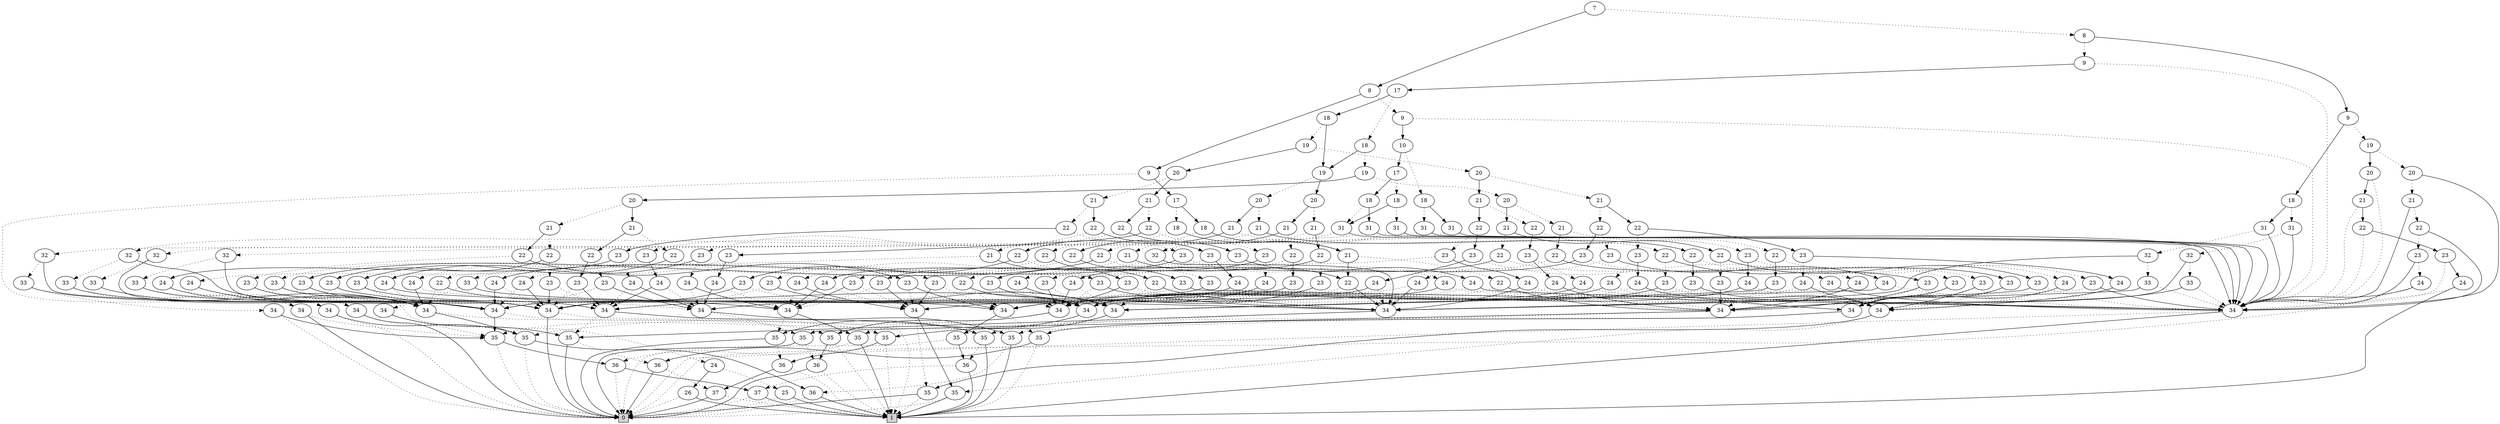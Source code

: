 digraph G {
0 [shape=box, label="0", style=filled, shape=box, height=0.3, width=0.3];
1 [shape=box, label="1", style=filled, shape=box, height=0.3, width=0.3];
7425 [label="7"];
7425 -> 7410 [style=dotted];
7425 -> 7424 [style=filled];
7410 [label="8"];
7410 -> 7395 [style=dotted];
7410 -> 7409 [style=filled];
7395 [label="9"];
7395 -> 70 [style=dotted];
7395 -> 6902 [style=filled];
70 [label="34"];
70 -> 0 [style=dotted];
70 -> 1 [style=filled];
6902 [label="17"];
6902 -> 6899 [style=dotted];
6902 -> 6901 [style=filled];
6899 [label="18"];
6899 -> 6897 [style=dotted];
6899 -> 6898 [style=filled];
6897 [label="19"];
6897 -> 6798 [style=dotted];
6897 -> 6782 [style=filled];
6798 [label="20"];
6798 -> 6790 [style=dotted];
6798 -> 6797 [style=filled];
6790 [label="21"];
6790 -> 6785 [style=dotted];
6790 -> 6789 [style=filled];
6785 [label="22"];
6785 -> 6783 [style=dotted];
6785 -> 6784 [style=filled];
6783 [label="23"];
6783 -> 6273 [style=dotted];
6783 -> 70 [style=filled];
6273 [label="34"];
6273 -> 1264 [style=dotted];
6273 -> 1261 [style=filled];
1264 [label="35"];
1264 -> 1258 [style=dotted];
1264 -> 1 [style=filled];
1258 [label="36"];
1258 -> 76 [style=dotted];
1258 -> 1 [style=filled];
76 [label="37"];
76 -> 0 [style=dotted];
76 -> 1 [style=filled];
1261 [label="35"];
1261 -> 1256 [style=dotted];
1261 -> 0 [style=filled];
1256 [label="36"];
1256 -> 77 [style=dotted];
1256 -> 0 [style=filled];
77 [label="37"];
77 -> 1 [style=dotted];
77 -> 0 [style=filled];
6784 [label="23"];
6784 -> 6412 [style=dotted];
6784 -> 6263 [style=filled];
6412 [label="34"];
6412 -> 1263 [style=dotted];
6412 -> 1260 [style=filled];
1263 [label="35"];
1263 -> 74 [style=dotted];
1263 -> 1 [style=filled];
74 [label="36"];
74 -> 0 [style=dotted];
74 -> 1 [style=filled];
1260 [label="35"];
1260 -> 75 [style=dotted];
1260 -> 0 [style=filled];
75 [label="36"];
75 -> 1 [style=dotted];
75 -> 0 [style=filled];
6263 [label="34"];
6263 -> 1318 [style=dotted];
6263 -> 1341 [style=filled];
1318 [label="35"];
1318 -> 0 [style=dotted];
1318 -> 1317 [style=filled];
1317 [label="36"];
1317 -> 0 [style=dotted];
1317 -> 76 [style=filled];
1341 [label="35"];
1341 -> 1 [style=dotted];
1341 -> 1340 [style=filled];
1340 [label="36"];
1340 -> 1 [style=dotted];
1340 -> 77 [style=filled];
6789 [label="22"];
6789 -> 6786 [style=dotted];
6789 -> 6788 [style=filled];
6786 [label="23"];
6786 -> 6407 [style=dotted];
6786 -> 6264 [style=filled];
6407 [label="34"];
6407 -> 1827 [style=dotted];
6407 -> 1791 [style=filled];
1827 [label="35"];
1827 -> 1317 [style=dotted];
1827 -> 1 [style=filled];
1791 [label="35"];
1791 -> 1340 [style=dotted];
1791 -> 0 [style=filled];
6264 [label="34"];
6264 -> 1319 [style=dotted];
6264 -> 1345 [style=filled];
1319 [label="35"];
1319 -> 0 [style=dotted];
1319 -> 74 [style=filled];
1345 [label="35"];
1345 -> 1 [style=dotted];
1345 -> 75 [style=filled];
6788 [label="23"];
6788 -> 6787 [style=dotted];
6788 -> 6428 [style=filled];
6787 [label="34"];
6787 -> 72 [style=dotted];
6787 -> 73 [style=filled];
72 [label="35"];
72 -> 0 [style=dotted];
72 -> 1 [style=filled];
73 [label="35"];
73 -> 1 [style=dotted];
73 -> 0 [style=filled];
6428 [label="34"];
6428 -> 1453 [style=dotted];
6428 -> 1457 [style=filled];
1453 [label="35"];
1453 -> 0 [style=dotted];
1453 -> 1258 [style=filled];
1457 [label="35"];
1457 -> 1 [style=dotted];
1457 -> 1256 [style=filled];
6797 [label="21"];
6797 -> 6793 [style=dotted];
6797 -> 6796 [style=filled];
6793 [label="22"];
6793 -> 6791 [style=dotted];
6793 -> 6792 [style=filled];
6791 [label="23"];
6791 -> 6428 [style=dotted];
6791 -> 6787 [style=filled];
6792 [label="23"];
6792 -> 6264 [style=dotted];
6792 -> 6407 [style=filled];
6796 [label="22"];
6796 -> 6794 [style=dotted];
6796 -> 6795 [style=filled];
6794 [label="23"];
6794 -> 6263 [style=dotted];
6794 -> 6412 [style=filled];
6795 [label="23"];
6795 -> 70 [style=dotted];
6795 -> 6273 [style=filled];
6782 [label="20"];
6782 -> 6774 [style=dotted];
6782 -> 6781 [style=filled];
6774 [label="21"];
6774 -> 6769 [style=dotted];
6774 -> 6773 [style=filled];
6769 [label="22"];
6769 -> 6767 [style=dotted];
6769 -> 6768 [style=filled];
6767 [label="23"];
6767 -> 6266 [style=dotted];
6767 -> 71 [style=filled];
6266 [label="34"];
6266 -> 1261 [style=dotted];
6266 -> 1264 [style=filled];
71 [label="34"];
71 -> 1 [style=dotted];
71 -> 0 [style=filled];
6768 [label="23"];
6768 -> 6429 [style=dotted];
6768 -> 6270 [style=filled];
6429 [label="34"];
6429 -> 1260 [style=dotted];
6429 -> 1263 [style=filled];
6270 [label="34"];
6270 -> 1341 [style=dotted];
6270 -> 1318 [style=filled];
6773 [label="22"];
6773 -> 6770 [style=dotted];
6773 -> 6772 [style=filled];
6770 [label="23"];
6770 -> 6424 [style=dotted];
6770 -> 6271 [style=filled];
6424 [label="34"];
6424 -> 1791 [style=dotted];
6424 -> 1827 [style=filled];
6271 [label="34"];
6271 -> 1345 [style=dotted];
6271 -> 1319 [style=filled];
6772 [label="23"];
6772 -> 6771 [style=dotted];
6772 -> 6411 [style=filled];
6771 [label="34"];
6771 -> 73 [style=dotted];
6771 -> 72 [style=filled];
6411 [label="34"];
6411 -> 1457 [style=dotted];
6411 -> 1453 [style=filled];
6781 [label="21"];
6781 -> 6777 [style=dotted];
6781 -> 6780 [style=filled];
6777 [label="22"];
6777 -> 6775 [style=dotted];
6777 -> 6776 [style=filled];
6775 [label="23"];
6775 -> 6411 [style=dotted];
6775 -> 6771 [style=filled];
6776 [label="23"];
6776 -> 6271 [style=dotted];
6776 -> 6424 [style=filled];
6780 [label="22"];
6780 -> 6778 [style=dotted];
6780 -> 6779 [style=filled];
6778 [label="23"];
6778 -> 6270 [style=dotted];
6778 -> 6429 [style=filled];
6779 [label="23"];
6779 -> 71 [style=dotted];
6779 -> 6266 [style=filled];
6898 [label="19"];
6898 -> 6829 [style=dotted];
6898 -> 6814 [style=filled];
6829 [label="20"];
6829 -> 6821 [style=dotted];
6829 -> 6828 [style=filled];
6821 [label="21"];
6821 -> 6817 [style=dotted];
6821 -> 6820 [style=filled];
6817 [label="22"];
6817 -> 6815 [style=dotted];
6817 -> 6816 [style=filled];
6815 [label="23"];
6815 -> 71 [style=dotted];
6815 -> 6263 [style=filled];
6816 [label="23"];
6816 -> 6273 [style=dotted];
6816 -> 6264 [style=filled];
6820 [label="22"];
6820 -> 6818 [style=dotted];
6820 -> 6819 [style=filled];
6818 [label="23"];
6818 -> 6412 [style=dotted];
6818 -> 6428 [style=filled];
6819 [label="23"];
6819 -> 6407 [style=dotted];
6819 -> 6787 [style=filled];
6828 [label="21"];
6828 -> 6824 [style=dotted];
6828 -> 6827 [style=filled];
6824 [label="22"];
6824 -> 6822 [style=dotted];
6824 -> 6823 [style=filled];
6822 [label="23"];
6822 -> 6787 [style=dotted];
6822 -> 6407 [style=filled];
6823 [label="23"];
6823 -> 6428 [style=dotted];
6823 -> 6412 [style=filled];
6827 [label="22"];
6827 -> 6825 [style=dotted];
6827 -> 6826 [style=filled];
6825 [label="23"];
6825 -> 6264 [style=dotted];
6825 -> 6273 [style=filled];
6826 [label="23"];
6826 -> 6263 [style=dotted];
6826 -> 71 [style=filled];
6814 [label="20"];
6814 -> 6806 [style=dotted];
6814 -> 6813 [style=filled];
6806 [label="21"];
6806 -> 6802 [style=dotted];
6806 -> 6805 [style=filled];
6802 [label="22"];
6802 -> 6800 [style=dotted];
6802 -> 6801 [style=filled];
6800 [label="23"];
6800 -> 70 [style=dotted];
6800 -> 6270 [style=filled];
6801 [label="23"];
6801 -> 6266 [style=dotted];
6801 -> 6271 [style=filled];
6805 [label="22"];
6805 -> 6803 [style=dotted];
6805 -> 6804 [style=filled];
6803 [label="23"];
6803 -> 6429 [style=dotted];
6803 -> 6411 [style=filled];
6804 [label="23"];
6804 -> 6424 [style=dotted];
6804 -> 6771 [style=filled];
6813 [label="21"];
6813 -> 6809 [style=dotted];
6813 -> 6812 [style=filled];
6809 [label="22"];
6809 -> 6807 [style=dotted];
6809 -> 6808 [style=filled];
6807 [label="23"];
6807 -> 6771 [style=dotted];
6807 -> 6424 [style=filled];
6808 [label="23"];
6808 -> 6411 [style=dotted];
6808 -> 6429 [style=filled];
6812 [label="22"];
6812 -> 6810 [style=dotted];
6812 -> 6811 [style=filled];
6810 [label="23"];
6810 -> 6271 [style=dotted];
6810 -> 6266 [style=filled];
6811 [label="23"];
6811 -> 6270 [style=dotted];
6811 -> 70 [style=filled];
6901 [label="18"];
6901 -> 6900 [style=dotted];
6901 -> 6898 [style=filled];
6900 [label="19"];
6900 -> 6893 [style=dotted];
6900 -> 6862 [style=filled];
6893 [label="20"];
6893 -> 6877 [style=dotted];
6893 -> 6892 [style=filled];
6877 [label="21"];
6877 -> 6869 [style=dotted];
6877 -> 6876 [style=filled];
6869 [label="22"];
6869 -> 6865 [style=dotted];
6869 -> 6868 [style=filled];
6865 [label="23"];
6865 -> 6863 [style=dotted];
6865 -> 6864 [style=filled];
6863 [label="24"];
6863 -> 71 [style=dotted];
6863 -> 6273 [style=filled];
6864 [label="24"];
6864 -> 70 [style=dotted];
6864 -> 6263 [style=filled];
6868 [label="23"];
6868 -> 6866 [style=dotted];
6868 -> 6867 [style=filled];
6866 [label="24"];
6866 -> 6273 [style=dotted];
6866 -> 6412 [style=filled];
6867 [label="24"];
6867 -> 6263 [style=dotted];
6867 -> 6264 [style=filled];
6876 [label="22"];
6876 -> 6872 [style=dotted];
6876 -> 6875 [style=filled];
6872 [label="23"];
6872 -> 6870 [style=dotted];
6872 -> 6871 [style=filled];
6870 [label="24"];
6870 -> 6412 [style=dotted];
6870 -> 6407 [style=filled];
6871 [label="24"];
6871 -> 6264 [style=dotted];
6871 -> 6428 [style=filled];
6875 [label="23"];
6875 -> 6873 [style=dotted];
6875 -> 6874 [style=filled];
6873 [label="24"];
6873 -> 6407 [style=dotted];
6873 -> 6787 [style=filled];
6874 [label="24"];
6874 -> 6428 [style=dotted];
6874 -> 6787 [style=filled];
6892 [label="21"];
6892 -> 6884 [style=dotted];
6892 -> 6891 [style=filled];
6884 [label="22"];
6884 -> 6880 [style=dotted];
6884 -> 6883 [style=filled];
6880 [label="23"];
6880 -> 6878 [style=dotted];
6880 -> 6879 [style=filled];
6878 [label="24"];
6878 -> 6787 [style=dotted];
6878 -> 6428 [style=filled];
6879 [label="24"];
6879 -> 6787 [style=dotted];
6879 -> 6407 [style=filled];
6883 [label="23"];
6883 -> 6881 [style=dotted];
6883 -> 6882 [style=filled];
6881 [label="24"];
6881 -> 6428 [style=dotted];
6881 -> 6264 [style=filled];
6882 [label="24"];
6882 -> 6407 [style=dotted];
6882 -> 6412 [style=filled];
6891 [label="22"];
6891 -> 6887 [style=dotted];
6891 -> 6890 [style=filled];
6887 [label="23"];
6887 -> 6885 [style=dotted];
6887 -> 6886 [style=filled];
6885 [label="24"];
6885 -> 6264 [style=dotted];
6885 -> 6263 [style=filled];
6886 [label="24"];
6886 -> 6412 [style=dotted];
6886 -> 6273 [style=filled];
6890 [label="23"];
6890 -> 6888 [style=dotted];
6890 -> 6889 [style=filled];
6888 [label="24"];
6888 -> 6263 [style=dotted];
6888 -> 70 [style=filled];
6889 [label="24"];
6889 -> 6273 [style=dotted];
6889 -> 71 [style=filled];
6862 [label="20"];
6862 -> 6846 [style=dotted];
6862 -> 6861 [style=filled];
6846 [label="21"];
6846 -> 6838 [style=dotted];
6846 -> 6845 [style=filled];
6838 [label="22"];
6838 -> 6834 [style=dotted];
6838 -> 6837 [style=filled];
6834 [label="23"];
6834 -> 6832 [style=dotted];
6834 -> 6833 [style=filled];
6832 [label="24"];
6832 -> 70 [style=dotted];
6832 -> 6266 [style=filled];
6833 [label="24"];
6833 -> 71 [style=dotted];
6833 -> 6270 [style=filled];
6837 [label="23"];
6837 -> 6835 [style=dotted];
6837 -> 6836 [style=filled];
6835 [label="24"];
6835 -> 6266 [style=dotted];
6835 -> 6429 [style=filled];
6836 [label="24"];
6836 -> 6270 [style=dotted];
6836 -> 6271 [style=filled];
6845 [label="22"];
6845 -> 6841 [style=dotted];
6845 -> 6844 [style=filled];
6841 [label="23"];
6841 -> 6839 [style=dotted];
6841 -> 6840 [style=filled];
6839 [label="24"];
6839 -> 6429 [style=dotted];
6839 -> 6424 [style=filled];
6840 [label="24"];
6840 -> 6271 [style=dotted];
6840 -> 6411 [style=filled];
6844 [label="23"];
6844 -> 6842 [style=dotted];
6844 -> 6843 [style=filled];
6842 [label="24"];
6842 -> 6424 [style=dotted];
6842 -> 6771 [style=filled];
6843 [label="24"];
6843 -> 6411 [style=dotted];
6843 -> 6771 [style=filled];
6861 [label="21"];
6861 -> 6853 [style=dotted];
6861 -> 6860 [style=filled];
6853 [label="22"];
6853 -> 6849 [style=dotted];
6853 -> 6852 [style=filled];
6849 [label="23"];
6849 -> 6847 [style=dotted];
6849 -> 6848 [style=filled];
6847 [label="24"];
6847 -> 6771 [style=dotted];
6847 -> 6411 [style=filled];
6848 [label="24"];
6848 -> 6771 [style=dotted];
6848 -> 6424 [style=filled];
6852 [label="23"];
6852 -> 6850 [style=dotted];
6852 -> 6851 [style=filled];
6850 [label="24"];
6850 -> 6411 [style=dotted];
6850 -> 6271 [style=filled];
6851 [label="24"];
6851 -> 6424 [style=dotted];
6851 -> 6429 [style=filled];
6860 [label="22"];
6860 -> 6856 [style=dotted];
6860 -> 6859 [style=filled];
6856 [label="23"];
6856 -> 6854 [style=dotted];
6856 -> 6855 [style=filled];
6854 [label="24"];
6854 -> 6271 [style=dotted];
6854 -> 6270 [style=filled];
6855 [label="24"];
6855 -> 6429 [style=dotted];
6855 -> 6266 [style=filled];
6859 [label="23"];
6859 -> 6857 [style=dotted];
6859 -> 6858 [style=filled];
6857 [label="24"];
6857 -> 6270 [style=dotted];
6857 -> 71 [style=filled];
6858 [label="24"];
6858 -> 6266 [style=dotted];
6858 -> 70 [style=filled];
7409 [label="9"];
7409 -> 7401 [style=dotted];
7409 -> 7408 [style=filled];
7401 [label="19"];
7401 -> 6316 [style=dotted];
7401 -> 7400 [style=filled];
6316 [label="20"];
6316 -> 6315 [style=dotted];
6316 -> 70 [style=filled];
6315 [label="21"];
6315 -> 6314 [style=dotted];
6315 -> 70 [style=filled];
6314 [label="22"];
6314 -> 6313 [style=dotted];
6314 -> 70 [style=filled];
6313 [label="23"];
6313 -> 6312 [style=dotted];
6313 -> 70 [style=filled];
6312 [label="24"];
6312 -> 0 [style=dotted];
6312 -> 70 [style=filled];
7400 [label="20"];
7400 -> 70 [style=dotted];
7400 -> 7399 [style=filled];
7399 [label="21"];
7399 -> 70 [style=dotted];
7399 -> 7398 [style=filled];
7398 [label="22"];
7398 -> 70 [style=dotted];
7398 -> 7397 [style=filled];
7397 [label="23"];
7397 -> 70 [style=dotted];
7397 -> 7396 [style=filled];
7396 [label="24"];
7396 -> 70 [style=dotted];
7396 -> 1 [style=filled];
7408 [label="18"];
7408 -> 7404 [style=dotted];
7408 -> 7407 [style=filled];
7404 [label="31"];
7404 -> 7403 [style=dotted];
7404 -> 70 [style=filled];
7403 [label="32"];
7403 -> 7402 [style=dotted];
7403 -> 6412 [style=filled];
7402 [label="33"];
7402 -> 70 [style=dotted];
7402 -> 6412 [style=filled];
7407 [label="31"];
7407 -> 7406 [style=dotted];
7407 -> 70 [style=filled];
7406 [label="32"];
7406 -> 7405 [style=dotted];
7406 -> 6273 [style=filled];
7405 [label="33"];
7405 -> 70 [style=dotted];
7405 -> 6273 [style=filled];
7424 [label="8"];
7424 -> 7421 [style=dotted];
7424 -> 7423 [style=filled];
7421 [label="9"];
7421 -> 70 [style=dotted];
7421 -> 7420 [style=filled];
7420 [label="10"];
7420 -> 7413 [style=dotted];
7420 -> 7419 [style=filled];
7413 [label="18"];
7413 -> 7411 [style=dotted];
7413 -> 7412 [style=filled];
7411 [label="31"];
7411 -> 6278 [style=dotted];
7411 -> 70 [style=filled];
6278 [label="32"];
6278 -> 6277 [style=dotted];
6278 -> 6270 [style=filled];
6277 [label="33"];
6277 -> 1932 [style=dotted];
6277 -> 6270 [style=filled];
1932 [label="34"];
1932 -> 0 [style=dotted];
1932 -> 1318 [style=filled];
7412 [label="31"];
7412 -> 6281 [style=dotted];
7412 -> 70 [style=filled];
6281 [label="32"];
6281 -> 6280 [style=dotted];
6281 -> 6271 [style=filled];
6280 [label="33"];
6280 -> 1936 [style=dotted];
6280 -> 6271 [style=filled];
1936 [label="34"];
1936 -> 0 [style=dotted];
1936 -> 1319 [style=filled];
7419 [label="17"];
7419 -> 7416 [style=dotted];
7419 -> 7418 [style=filled];
7416 [label="18"];
7416 -> 7414 [style=dotted];
7416 -> 7415 [style=filled];
7414 [label="31"];
7414 -> 6286 [style=dotted];
7414 -> 70 [style=filled];
6286 [label="32"];
6286 -> 6285 [style=dotted];
6286 -> 6273 [style=filled];
6285 [label="33"];
6285 -> 6284 [style=dotted];
6285 -> 6273 [style=filled];
6284 [label="34"];
6284 -> 1318 [style=dotted];
6284 -> 1261 [style=filled];
7415 [label="31"];
7415 -> 1525 [style=dotted];
7415 -> 70 [style=filled];
1525 [label="32"];
1525 -> 1524 [style=dotted];
1525 -> 71 [style=filled];
1524 [label="33"];
1524 -> 1520 [style=dotted];
1524 -> 71 [style=filled];
1520 [label="34"];
1520 -> 1318 [style=dotted];
1520 -> 0 [style=filled];
7418 [label="18"];
7418 -> 7415 [style=dotted];
7418 -> 7417 [style=filled];
7417 [label="31"];
7417 -> 1530 [style=dotted];
7417 -> 70 [style=filled];
1530 [label="32"];
1530 -> 1529 [style=dotted];
1530 -> 71 [style=filled];
1529 [label="33"];
1529 -> 1528 [style=dotted];
1529 -> 71 [style=filled];
1528 [label="34"];
1528 -> 1319 [style=dotted];
1528 -> 0 [style=filled];
7423 [label="9"];
7423 -> 7422 [style=dotted];
7423 -> 6420 [style=filled];
7422 [label="24"];
7422 -> 52 [style=dotted];
7422 -> 54 [style=filled];
52 [label="25"];
52 -> 0 [style=dotted];
52 -> 1 [style=filled];
54 [label="26"];
54 -> 0 [style=dotted];
54 -> 1 [style=filled];
6420 [label="17"];
6420 -> 6416 [style=dotted];
6420 -> 6419 [style=filled];
6416 [label="18"];
6416 -> 6410 [style=dotted];
6416 -> 6415 [style=filled];
6410 [label="21"];
6410 -> 6408 [style=dotted];
6410 -> 6409 [style=filled];
6408 [label="22"];
6408 -> 6271 [style=dotted];
6408 -> 6407 [style=filled];
6409 [label="22"];
6409 -> 6263 [style=dotted];
6409 -> 6273 [style=filled];
6415 [label="21"];
6415 -> 6413 [style=dotted];
6415 -> 6414 [style=filled];
6413 [label="22"];
6413 -> 6411 [style=dotted];
6413 -> 6412 [style=filled];
6414 [label="22"];
6414 -> 6264 [style=dotted];
6414 -> 6273 [style=filled];
6419 [label="18"];
6419 -> 6418 [style=dotted];
6419 -> 6415 [style=filled];
6418 [label="21"];
6418 -> 6417 [style=dotted];
6418 -> 6414 [style=filled];
6417 [label="22"];
6417 -> 6411 [style=dotted];
6417 -> 6407 [style=filled];
}
